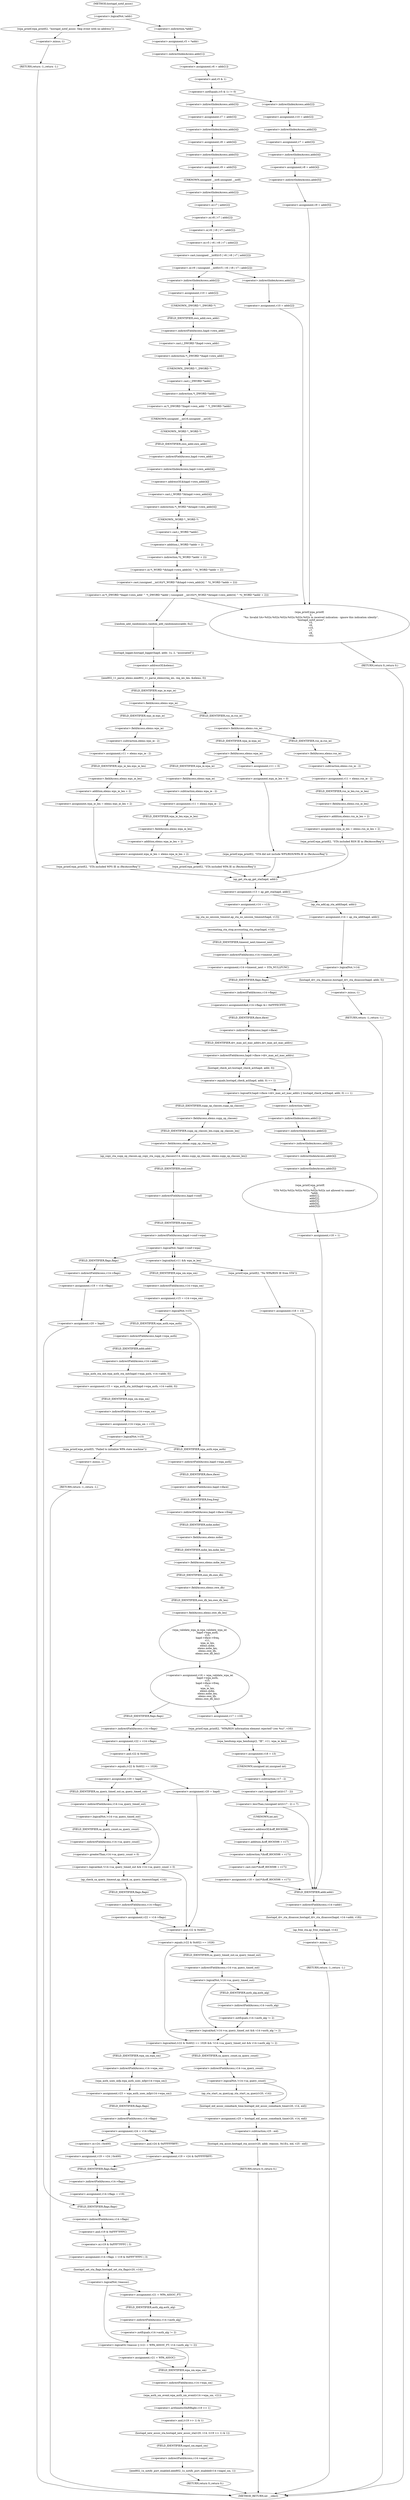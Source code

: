 digraph hostapd_notif_assoc {  
"1000155" [label = "(<operator>.logicalNot,!addr)" ]
"1000158" [label = "(wpa_printf,wpa_printf(2, \"hostapd_notif_assoc: Skip event with no address\"))" ]
"1000161" [label = "(RETURN,return -1;,return -1;)" ]
"1000162" [label = "(<operator>.minus,-1)" ]
"1000164" [label = "(<operator>.assignment,v5 = *addr)" ]
"1000166" [label = "(<operator>.indirection,*addr)" ]
"1000168" [label = "(<operator>.assignment,v6 = addr[1])" ]
"1000170" [label = "(<operator>.indirectIndexAccess,addr[1])" ]
"1000174" [label = "(<operator>.notEquals,(v5 & 1) != 0)" ]
"1000175" [label = "(<operator>.and,v5 & 1)" ]
"1000180" [label = "(<operator>.assignment,v10 = addr[2])" ]
"1000182" [label = "(<operator>.indirectIndexAccess,addr[2])" ]
"1000185" [label = "(<operator>.assignment,v7 = addr[3])" ]
"1000187" [label = "(<operator>.indirectIndexAccess,addr[3])" ]
"1000190" [label = "(<operator>.assignment,v8 = addr[4])" ]
"1000192" [label = "(<operator>.indirectIndexAccess,addr[4])" ]
"1000195" [label = "(<operator>.assignment,v9 = addr[5])" ]
"1000197" [label = "(<operator>.indirectIndexAccess,addr[5])" ]
"1000202" [label = "(<operator>.assignment,v7 = addr[3])" ]
"1000204" [label = "(<operator>.indirectIndexAccess,addr[3])" ]
"1000207" [label = "(<operator>.assignment,v8 = addr[4])" ]
"1000209" [label = "(<operator>.indirectIndexAccess,addr[4])" ]
"1000212" [label = "(<operator>.assignment,v9 = addr[5])" ]
"1000214" [label = "(<operator>.indirectIndexAccess,addr[5])" ]
"1000218" [label = "(<operator>.or,v9 | (unsigned __int8)(v5 | v6 | v8 | v7 | addr[2]))" ]
"1000220" [label = "(<operator>.cast,(unsigned __int8)(v5 | v6 | v8 | v7 | addr[2]))" ]
"1000221" [label = "(UNKNOWN,unsigned __int8,unsigned __int8)" ]
"1000222" [label = "(<operator>.or,v5 | v6 | v8 | v7 | addr[2])" ]
"1000224" [label = "(<operator>.or,v6 | v8 | v7 | addr[2])" ]
"1000226" [label = "(<operator>.or,v8 | v7 | addr[2])" ]
"1000228" [label = "(<operator>.or,v7 | addr[2])" ]
"1000230" [label = "(<operator>.indirectIndexAccess,addr[2])" ]
"1000234" [label = "(<operator>.assignment,v10 = addr[2])" ]
"1000236" [label = "(<operator>.indirectIndexAccess,addr[2])" ]
"1000240" [label = "(<operator>.or,*(_DWORD *)hapd->own_addr ^ *(_DWORD *)addr | (unsigned __int16)(*(_WORD *)&hapd->own_addr[4] ^ *((_WORD *)addr + 2)))" ]
"1000241" [label = "(<operator>.or,*(_DWORD *)hapd->own_addr ^ *(_DWORD *)addr)" ]
"1000242" [label = "(<operator>.indirection,*(_DWORD *)hapd->own_addr)" ]
"1000243" [label = "(<operator>.cast,(_DWORD *)hapd->own_addr)" ]
"1000244" [label = "(UNKNOWN,_DWORD *,_DWORD *)" ]
"1000245" [label = "(<operator>.indirectFieldAccess,hapd->own_addr)" ]
"1000247" [label = "(FIELD_IDENTIFIER,own_addr,own_addr)" ]
"1000248" [label = "(<operator>.indirection,*(_DWORD *)addr)" ]
"1000249" [label = "(<operator>.cast,(_DWORD *)addr)" ]
"1000250" [label = "(UNKNOWN,_DWORD *,_DWORD *)" ]
"1000252" [label = "(<operator>.cast,(unsigned __int16)(*(_WORD *)&hapd->own_addr[4] ^ *((_WORD *)addr + 2)))" ]
"1000253" [label = "(UNKNOWN,unsigned __int16,unsigned __int16)" ]
"1000254" [label = "(<operator>.or,*(_WORD *)&hapd->own_addr[4] ^ *((_WORD *)addr + 2))" ]
"1000255" [label = "(<operator>.indirection,*(_WORD *)&hapd->own_addr[4])" ]
"1000256" [label = "(<operator>.cast,(_WORD *)&hapd->own_addr[4])" ]
"1000257" [label = "(UNKNOWN,_WORD *,_WORD *)" ]
"1000258" [label = "(<operator>.addressOf,&hapd->own_addr[4])" ]
"1000259" [label = "(<operator>.indirectIndexAccess,hapd->own_addr[4])" ]
"1000260" [label = "(<operator>.indirectFieldAccess,hapd->own_addr)" ]
"1000262" [label = "(FIELD_IDENTIFIER,own_addr,own_addr)" ]
"1000264" [label = "(<operator>.indirection,*((_WORD *)addr + 2))" ]
"1000265" [label = "(<operator>.addition,(_WORD *)addr + 2)" ]
"1000266" [label = "(<operator>.cast,(_WORD *)addr)" ]
"1000267" [label = "(UNKNOWN,_WORD *,_WORD *)" ]
"1000271" [label = "(random_add_randomness,random_add_randomness(addr, 6u))" ]
"1000274" [label = "(hostapd_logger,hostapd_logger(hapd, addr, 1u, 2, \"associated\"))" ]
"1000280" [label = "(ieee802_11_parse_elems,ieee802_11_parse_elems(req_ies, req_ies_len, &elems, 0))" ]
"1000283" [label = "(<operator>.addressOf,&elems)" ]
"1000287" [label = "(<operator>.fieldAccess,elems.wps_ie)" ]
"1000289" [label = "(FIELD_IDENTIFIER,wps_ie,wps_ie)" ]
"1000291" [label = "(<operator>.assignment,v11 = elems.wps_ie - 2)" ]
"1000293" [label = "(<operator>.subtraction,elems.wps_ie - 2)" ]
"1000294" [label = "(<operator>.fieldAccess,elems.wps_ie)" ]
"1000296" [label = "(FIELD_IDENTIFIER,wps_ie,wps_ie)" ]
"1000298" [label = "(<operator>.assignment,wpa_ie_len = elems.wps_ie_len + 2)" ]
"1000300" [label = "(<operator>.addition,elems.wps_ie_len + 2)" ]
"1000301" [label = "(<operator>.fieldAccess,elems.wps_ie_len)" ]
"1000303" [label = "(FIELD_IDENTIFIER,wps_ie_len,wps_ie_len)" ]
"1000305" [label = "(wpa_printf,wpa_printf(2, \"STA included WPS IE in (Re)AssocReq\"))" ]
"1000310" [label = "(<operator>.fieldAccess,elems.rsn_ie)" ]
"1000312" [label = "(FIELD_IDENTIFIER,rsn_ie,rsn_ie)" ]
"1000314" [label = "(<operator>.assignment,v11 = elems.rsn_ie - 2)" ]
"1000316" [label = "(<operator>.subtraction,elems.rsn_ie - 2)" ]
"1000317" [label = "(<operator>.fieldAccess,elems.rsn_ie)" ]
"1000319" [label = "(FIELD_IDENTIFIER,rsn_ie,rsn_ie)" ]
"1000321" [label = "(<operator>.assignment,wpa_ie_len = elems.rsn_ie_len + 2)" ]
"1000323" [label = "(<operator>.addition,elems.rsn_ie_len + 2)" ]
"1000324" [label = "(<operator>.fieldAccess,elems.rsn_ie_len)" ]
"1000326" [label = "(FIELD_IDENTIFIER,rsn_ie_len,rsn_ie_len)" ]
"1000328" [label = "(wpa_printf,wpa_printf(2, \"STA included RSN IE in (Re)AssocReq\"))" ]
"1000333" [label = "(<operator>.fieldAccess,elems.wpa_ie)" ]
"1000335" [label = "(FIELD_IDENTIFIER,wpa_ie,wpa_ie)" ]
"1000337" [label = "(<operator>.assignment,v11 = elems.wpa_ie - 2)" ]
"1000339" [label = "(<operator>.subtraction,elems.wpa_ie - 2)" ]
"1000340" [label = "(<operator>.fieldAccess,elems.wpa_ie)" ]
"1000342" [label = "(FIELD_IDENTIFIER,wpa_ie,wpa_ie)" ]
"1000344" [label = "(<operator>.assignment,wpa_ie_len = elems.wpa_ie_len + 2)" ]
"1000346" [label = "(<operator>.addition,elems.wpa_ie_len + 2)" ]
"1000347" [label = "(<operator>.fieldAccess,elems.wpa_ie_len)" ]
"1000349" [label = "(FIELD_IDENTIFIER,wpa_ie_len,wpa_ie_len)" ]
"1000351" [label = "(wpa_printf,wpa_printf(2, \"STA included WPA IE in (Re)AssocReq\"))" ]
"1000356" [label = "(<operator>.assignment,v11 = 0)" ]
"1000359" [label = "(<operator>.assignment,wpa_ie_len = 0)" ]
"1000362" [label = "(wpa_printf,wpa_printf(2, \"STA did not include WPS/RSN/WPA IE in (Re)AssocReq\"))" ]
"1000365" [label = "(<operator>.assignment,v13 = ap_get_sta(hapd, addr))" ]
"1000367" [label = "(ap_get_sta,ap_get_sta(hapd, addr))" ]
"1000373" [label = "(<operator>.assignment,v14 = v13)" ]
"1000376" [label = "(ap_sta_no_session_timeout,ap_sta_no_session_timeout(hapd, v13))" ]
"1000379" [label = "(accounting_sta_stop,accounting_sta_stop(hapd, v14))" ]
"1000382" [label = "(<operator>.assignment,v14->timeout_next = STA_NULLFUNC)" ]
"1000383" [label = "(<operator>.indirectFieldAccess,v14->timeout_next)" ]
"1000385" [label = "(FIELD_IDENTIFIER,timeout_next,timeout_next)" ]
"1000389" [label = "(<operator>.assignment,v14 = ap_sta_add(hapd, addr))" ]
"1000391" [label = "(ap_sta_add,ap_sta_add(hapd, addr))" ]
"1000395" [label = "(<operator>.logicalNot,!v14)" ]
"1000398" [label = "(hostapd_drv_sta_disassoc,hostapd_drv_sta_disassoc(hapd, addr, 5))" ]
"1000402" [label = "(RETURN,return -1;,return -1;)" ]
"1000403" [label = "(<operator>.minus,-1)" ]
"1000405" [label = "(<operators>.assignmentAnd,v14->flags &= 0xFFFECFFF)" ]
"1000406" [label = "(<operator>.indirectFieldAccess,v14->flags)" ]
"1000408" [label = "(FIELD_IDENTIFIER,flags,flags)" ]
"1000411" [label = "(<operator>.logicalOr,hapd->iface->drv_max_acl_mac_addrs || hostapd_check_acl(hapd, addr, 0) == 1)" ]
"1000412" [label = "(<operator>.indirectFieldAccess,hapd->iface->drv_max_acl_mac_addrs)" ]
"1000413" [label = "(<operator>.indirectFieldAccess,hapd->iface)" ]
"1000415" [label = "(FIELD_IDENTIFIER,iface,iface)" ]
"1000416" [label = "(FIELD_IDENTIFIER,drv_max_acl_mac_addrs,drv_max_acl_mac_addrs)" ]
"1000417" [label = "(<operator>.equals,hostapd_check_acl(hapd, addr, 0) == 1)" ]
"1000418" [label = "(hostapd_check_acl,hostapd_check_acl(hapd, addr, 0))" ]
"1000424" [label = "(ap_copy_sta_supp_op_classes,ap_copy_sta_supp_op_classes(v14, elems.supp_op_classes, elems.supp_op_classes_len))" ]
"1000426" [label = "(<operator>.fieldAccess,elems.supp_op_classes)" ]
"1000428" [label = "(FIELD_IDENTIFIER,supp_op_classes,supp_op_classes)" ]
"1000429" [label = "(<operator>.fieldAccess,elems.supp_op_classes_len)" ]
"1000431" [label = "(FIELD_IDENTIFIER,supp_op_classes_len,supp_op_classes_len)" ]
"1000433" [label = "(<operator>.logicalNot,!hapd->conf->wpa)" ]
"1000434" [label = "(<operator>.indirectFieldAccess,hapd->conf->wpa)" ]
"1000435" [label = "(<operator>.indirectFieldAccess,hapd->conf)" ]
"1000437" [label = "(FIELD_IDENTIFIER,conf,conf)" ]
"1000438" [label = "(FIELD_IDENTIFIER,wpa,wpa)" ]
"1000440" [label = "(<operator>.assignment,v19 = v14->flags)" ]
"1000442" [label = "(<operator>.indirectFieldAccess,v14->flags)" ]
"1000444" [label = "(FIELD_IDENTIFIER,flags,flags)" ]
"1000445" [label = "(<operator>.assignment,v20 = hapd)" ]
"1000449" [label = "(<operator>.assignment,v14->flags = v19 & 0xFFF7FFFC | 3)" ]
"1000450" [label = "(<operator>.indirectFieldAccess,v14->flags)" ]
"1000452" [label = "(FIELD_IDENTIFIER,flags,flags)" ]
"1000453" [label = "(<operator>.or,v19 & 0xFFF7FFFC | 3)" ]
"1000454" [label = "(<operator>.and,v19 & 0xFFF7FFFC)" ]
"1000458" [label = "(hostapd_set_sta_flags,hostapd_set_sta_flags(v20, v14))" ]
"1000462" [label = "(<operator>.logicalOr,!reassoc || (v21 = WPA_ASSOC_FT, v14->auth_alg != 2))" ]
"1000463" [label = "(<operator>.logicalNot,!reassoc)" ]
"1000466" [label = "(<operator>.assignment,v21 = WPA_ASSOC_FT)" ]
"1000469" [label = "(<operator>.notEquals,v14->auth_alg != 2)" ]
"1000470" [label = "(<operator>.indirectFieldAccess,v14->auth_alg)" ]
"1000472" [label = "(FIELD_IDENTIFIER,auth_alg,auth_alg)" ]
"1000474" [label = "(<operator>.assignment,v21 = WPA_ASSOC)" ]
"1000477" [label = "(wpa_auth_sm_event,wpa_auth_sm_event(v14->wpa_sm, v21))" ]
"1000478" [label = "(<operator>.indirectFieldAccess,v14->wpa_sm)" ]
"1000480" [label = "(FIELD_IDENTIFIER,wpa_sm,wpa_sm)" ]
"1000482" [label = "(hostapd_new_assoc_sta,hostapd_new_assoc_sta(v20, v14, (v19 >> 1) & 1))" ]
"1000485" [label = "(<operator>.and,(v19 >> 1) & 1)" ]
"1000486" [label = "(<operator>.arithmeticShiftRight,v19 >> 1)" ]
"1000490" [label = "(ieee802_1x_notify_port_enabled,ieee802_1x_notify_port_enabled(v14->eapol_sm, 1))" ]
"1000491" [label = "(<operator>.indirectFieldAccess,v14->eapol_sm)" ]
"1000493" [label = "(FIELD_IDENTIFIER,eapol_sm,eapol_sm)" ]
"1000495" [label = "(RETURN,return 0;,return 0;)" ]
"1000498" [label = "(<operator>.logicalAnd,v11 && wpa_ie_len)" ]
"1000502" [label = "(<operator>.assignment,v15 = v14->wpa_sm)" ]
"1000504" [label = "(<operator>.indirectFieldAccess,v14->wpa_sm)" ]
"1000506" [label = "(FIELD_IDENTIFIER,wpa_sm,wpa_sm)" ]
"1000508" [label = "(<operator>.logicalNot,!v15)" ]
"1000511" [label = "(<operator>.assignment,v15 = wpa_auth_sta_init(hapd->wpa_auth, v14->addr, 0))" ]
"1000513" [label = "(wpa_auth_sta_init,wpa_auth_sta_init(hapd->wpa_auth, v14->addr, 0))" ]
"1000514" [label = "(<operator>.indirectFieldAccess,hapd->wpa_auth)" ]
"1000516" [label = "(FIELD_IDENTIFIER,wpa_auth,wpa_auth)" ]
"1000517" [label = "(<operator>.indirectFieldAccess,v14->addr)" ]
"1000519" [label = "(FIELD_IDENTIFIER,addr,addr)" ]
"1000521" [label = "(<operator>.assignment,v14->wpa_sm = v15)" ]
"1000522" [label = "(<operator>.indirectFieldAccess,v14->wpa_sm)" ]
"1000524" [label = "(FIELD_IDENTIFIER,wpa_sm,wpa_sm)" ]
"1000527" [label = "(<operator>.logicalNot,!v15)" ]
"1000530" [label = "(wpa_printf,wpa_printf(5, \"Failed to initialize WPA state machine\"))" ]
"1000533" [label = "(RETURN,return -1;,return -1;)" ]
"1000534" [label = "(<operator>.minus,-1)" ]
"1000536" [label = "(<operator>.assignment,v16 = wpa_validate_wpa_ie(\n                    hapd->wpa_auth,\n                    v15,\n                    hapd->iface->freq,\n                    v11,\n                    wpa_ie_len,\n                    elems.mdie,\n                    elems.mdie_len,\n                    elems.owe_dh,\n                    elems.owe_dh_len))" ]
"1000538" [label = "(wpa_validate_wpa_ie,wpa_validate_wpa_ie(\n                    hapd->wpa_auth,\n                    v15,\n                    hapd->iface->freq,\n                    v11,\n                    wpa_ie_len,\n                    elems.mdie,\n                    elems.mdie_len,\n                    elems.owe_dh,\n                    elems.owe_dh_len))" ]
"1000539" [label = "(<operator>.indirectFieldAccess,hapd->wpa_auth)" ]
"1000541" [label = "(FIELD_IDENTIFIER,wpa_auth,wpa_auth)" ]
"1000543" [label = "(<operator>.indirectFieldAccess,hapd->iface->freq)" ]
"1000544" [label = "(<operator>.indirectFieldAccess,hapd->iface)" ]
"1000546" [label = "(FIELD_IDENTIFIER,iface,iface)" ]
"1000547" [label = "(FIELD_IDENTIFIER,freq,freq)" ]
"1000550" [label = "(<operator>.fieldAccess,elems.mdie)" ]
"1000552" [label = "(FIELD_IDENTIFIER,mdie,mdie)" ]
"1000553" [label = "(<operator>.fieldAccess,elems.mdie_len)" ]
"1000555" [label = "(FIELD_IDENTIFIER,mdie_len,mdie_len)" ]
"1000556" [label = "(<operator>.fieldAccess,elems.owe_dh)" ]
"1000558" [label = "(FIELD_IDENTIFIER,owe_dh,owe_dh)" ]
"1000559" [label = "(<operator>.fieldAccess,elems.owe_dh_len)" ]
"1000561" [label = "(FIELD_IDENTIFIER,owe_dh_len,owe_dh_len)" ]
"1000565" [label = "(<operator>.assignment,v17 = v16)" ]
"1000568" [label = "(wpa_printf,wpa_printf(2, \"WPA/RSN information element rejected? (res %u)\", v16))" ]
"1000572" [label = "(wpa_hexdump,wpa_hexdump(2, \"IE\", v11, wpa_ie_len))" ]
"1000577" [label = "(<operator>.assignment,v18 = 13)" ]
"1000581" [label = "(<operator>.lessThan,(unsigned int)(v17 - 2) < 7)" ]
"1000582" [label = "(<operator>.cast,(unsigned int)(v17 - 2))" ]
"1000583" [label = "(UNKNOWN,unsigned int,unsigned int)" ]
"1000584" [label = "(<operator>.subtraction,v17 - 2)" ]
"1000588" [label = "(<operator>.assignment,v18 = (int)*(&off_80C6598 + v17))" ]
"1000590" [label = "(<operator>.cast,(int)*(&off_80C6598 + v17))" ]
"1000591" [label = "(UNKNOWN,int,int)" ]
"1000592" [label = "(<operator>.indirection,*(&off_80C6598 + v17))" ]
"1000593" [label = "(<operator>.addition,&off_80C6598 + v17)" ]
"1000594" [label = "(<operator>.addressOf,&off_80C6598)" ]
"1000598" [label = "(<operator>.assignment,v22 = v14->flags)" ]
"1000600" [label = "(<operator>.indirectFieldAccess,v14->flags)" ]
"1000602" [label = "(FIELD_IDENTIFIER,flags,flags)" ]
"1000604" [label = "(<operator>.equals,(v22 & 0x402) == 1026)" ]
"1000605" [label = "(<operator>.and,v22 & 0x402)" ]
"1000610" [label = "(<operator>.assignment,v20 = hapd)" ]
"1000614" [label = "(<operator>.logicalAnd,!v14->sa_query_timed_out && v14->sa_query_count > 0)" ]
"1000615" [label = "(<operator>.logicalNot,!v14->sa_query_timed_out)" ]
"1000616" [label = "(<operator>.indirectFieldAccess,v14->sa_query_timed_out)" ]
"1000618" [label = "(FIELD_IDENTIFIER,sa_query_timed_out,sa_query_timed_out)" ]
"1000619" [label = "(<operator>.greaterThan,v14->sa_query_count > 0)" ]
"1000620" [label = "(<operator>.indirectFieldAccess,v14->sa_query_count)" ]
"1000622" [label = "(FIELD_IDENTIFIER,sa_query_count,sa_query_count)" ]
"1000625" [label = "(ap_check_sa_query_timeout,ap_check_sa_query_timeout(hapd, v14))" ]
"1000628" [label = "(<operator>.assignment,v22 = v14->flags)" ]
"1000630" [label = "(<operator>.indirectFieldAccess,v14->flags)" ]
"1000632" [label = "(FIELD_IDENTIFIER,flags,flags)" ]
"1000635" [label = "(<operator>.assignment,v20 = hapd)" ]
"1000639" [label = "(<operator>.logicalAnd,(v22 & 0x402) == 1026 && !v14->sa_query_timed_out && v14->auth_alg != 2)" ]
"1000640" [label = "(<operator>.equals,(v22 & 0x402) == 1026)" ]
"1000641" [label = "(<operator>.and,v22 & 0x402)" ]
"1000645" [label = "(<operator>.logicalAnd,!v14->sa_query_timed_out && v14->auth_alg != 2)" ]
"1000646" [label = "(<operator>.logicalNot,!v14->sa_query_timed_out)" ]
"1000647" [label = "(<operator>.indirectFieldAccess,v14->sa_query_timed_out)" ]
"1000649" [label = "(FIELD_IDENTIFIER,sa_query_timed_out,sa_query_timed_out)" ]
"1000650" [label = "(<operator>.notEquals,v14->auth_alg != 2)" ]
"1000651" [label = "(<operator>.indirectFieldAccess,v14->auth_alg)" ]
"1000653" [label = "(FIELD_IDENTIFIER,auth_alg,auth_alg)" ]
"1000657" [label = "(<operator>.logicalNot,!v14->sa_query_count)" ]
"1000658" [label = "(<operator>.indirectFieldAccess,v14->sa_query_count)" ]
"1000660" [label = "(FIELD_IDENTIFIER,sa_query_count,sa_query_count)" ]
"1000661" [label = "(ap_sta_start_sa_query,ap_sta_start_sa_query(v20, v14))" ]
"1000664" [label = "(<operator>.assignment,v25 = hostapd_eid_assoc_comeback_time(v20, v14, eid))" ]
"1000666" [label = "(hostapd_eid_assoc_comeback_time,hostapd_eid_assoc_comeback_time(v20, v14, eid))" ]
"1000670" [label = "(hostapd_sta_assoc,hostapd_sta_assoc(v20, addr, reassoc, 0x1Eu, eid, v25 - eid))" ]
"1000676" [label = "(<operator>.subtraction,v25 - eid)" ]
"1000679" [label = "(RETURN,return 0;,return 0;)" ]
"1000681" [label = "(<operator>.assignment,v23 = wpa_auth_uses_mfp(v14->wpa_sm))" ]
"1000683" [label = "(wpa_auth_uses_mfp,wpa_auth_uses_mfp(v14->wpa_sm))" ]
"1000684" [label = "(<operator>.indirectFieldAccess,v14->wpa_sm)" ]
"1000686" [label = "(FIELD_IDENTIFIER,wpa_sm,wpa_sm)" ]
"1000687" [label = "(<operator>.assignment,v24 = v14->flags)" ]
"1000689" [label = "(<operator>.indirectFieldAccess,v14->flags)" ]
"1000691" [label = "(FIELD_IDENTIFIER,flags,flags)" ]
"1000694" [label = "(<operator>.assignment,v19 = v24 | 0x400)" ]
"1000696" [label = "(<operator>.or,v24 | 0x400)" ]
"1000700" [label = "(<operator>.assignment,v19 = v24 & 0xFFFFFBFF)" ]
"1000702" [label = "(<operator>.and,v24 & 0xFFFFFBFF)" ]
"1000705" [label = "(<operator>.assignment,v14->flags = v19)" ]
"1000706" [label = "(<operator>.indirectFieldAccess,v14->flags)" ]
"1000708" [label = "(FIELD_IDENTIFIER,flags,flags)" ]
"1000711" [label = "(wpa_printf,wpa_printf(2, \"No WPA/RSN IE from STA\"))" ]
"1000714" [label = "(<operator>.assignment,v18 = 13)" ]
"1000719" [label = "(wpa_printf,wpa_printf(\n            3,\n            \"STA %02x:%02x:%02x:%02x:%02x:%02x not allowed to connect\",\n            *addr,\n            addr[1],\n            addr[2],\n            addr[3],\n            addr[4],\n            addr[5]))" ]
"1000722" [label = "(<operator>.indirection,*addr)" ]
"1000724" [label = "(<operator>.indirectIndexAccess,addr[1])" ]
"1000727" [label = "(<operator>.indirectIndexAccess,addr[2])" ]
"1000730" [label = "(<operator>.indirectIndexAccess,addr[3])" ]
"1000733" [label = "(<operator>.indirectIndexAccess,addr[4])" ]
"1000736" [label = "(<operator>.indirectIndexAccess,addr[5])" ]
"1000739" [label = "(<operator>.assignment,v18 = 1)" ]
"1000743" [label = "(hostapd_drv_sta_disassoc,hostapd_drv_sta_disassoc(hapd, v14->addr, v18))" ]
"1000745" [label = "(<operator>.indirectFieldAccess,v14->addr)" ]
"1000747" [label = "(FIELD_IDENTIFIER,addr,addr)" ]
"1000749" [label = "(ap_free_sta,ap_free_sta(hapd, v14))" ]
"1000752" [label = "(RETURN,return -1;,return -1;)" ]
"1000753" [label = "(<operator>.minus,-1)" ]
"1000757" [label = "(<operator>.assignment,v10 = addr[2])" ]
"1000759" [label = "(<operator>.indirectIndexAccess,addr[2])" ]
"1000762" [label = "(wpa_printf,wpa_printf(\n    2,\n    \"%s: Invalid SA=%02x:%02x:%02x:%02x:%02x:%02x in received indication - ignore this indication silently\",\n    \"hostapd_notif_assoc\",\n    v5,\n    v6,\n    v10,\n    v7,\n    v8,\n    v9))" ]
"1000772" [label = "(RETURN,return 0;,return 0;)" ]
"1000124" [label = "(METHOD,hostapd_notif_assoc)" ]
"1000774" [label = "(METHOD_RETURN,int __cdecl)" ]
  "1000155" -> "1000158" 
  "1000155" -> "1000166" 
  "1000158" -> "1000162" 
  "1000161" -> "1000774" 
  "1000162" -> "1000161" 
  "1000164" -> "1000170" 
  "1000166" -> "1000164" 
  "1000168" -> "1000175" 
  "1000170" -> "1000168" 
  "1000174" -> "1000182" 
  "1000174" -> "1000204" 
  "1000175" -> "1000174" 
  "1000180" -> "1000187" 
  "1000182" -> "1000180" 
  "1000185" -> "1000192" 
  "1000187" -> "1000185" 
  "1000190" -> "1000197" 
  "1000192" -> "1000190" 
  "1000195" -> "1000762" 
  "1000197" -> "1000195" 
  "1000202" -> "1000209" 
  "1000204" -> "1000202" 
  "1000207" -> "1000214" 
  "1000209" -> "1000207" 
  "1000212" -> "1000221" 
  "1000214" -> "1000212" 
  "1000218" -> "1000236" 
  "1000218" -> "1000759" 
  "1000220" -> "1000218" 
  "1000221" -> "1000230" 
  "1000222" -> "1000220" 
  "1000224" -> "1000222" 
  "1000226" -> "1000224" 
  "1000228" -> "1000226" 
  "1000230" -> "1000228" 
  "1000234" -> "1000244" 
  "1000236" -> "1000234" 
  "1000240" -> "1000271" 
  "1000240" -> "1000762" 
  "1000241" -> "1000253" 
  "1000242" -> "1000250" 
  "1000243" -> "1000242" 
  "1000244" -> "1000247" 
  "1000245" -> "1000243" 
  "1000247" -> "1000245" 
  "1000248" -> "1000241" 
  "1000249" -> "1000248" 
  "1000250" -> "1000249" 
  "1000252" -> "1000240" 
  "1000253" -> "1000257" 
  "1000254" -> "1000252" 
  "1000255" -> "1000267" 
  "1000256" -> "1000255" 
  "1000257" -> "1000262" 
  "1000258" -> "1000256" 
  "1000259" -> "1000258" 
  "1000260" -> "1000259" 
  "1000262" -> "1000260" 
  "1000264" -> "1000254" 
  "1000265" -> "1000264" 
  "1000266" -> "1000265" 
  "1000267" -> "1000266" 
  "1000271" -> "1000274" 
  "1000274" -> "1000283" 
  "1000280" -> "1000289" 
  "1000283" -> "1000280" 
  "1000287" -> "1000296" 
  "1000287" -> "1000312" 
  "1000289" -> "1000287" 
  "1000291" -> "1000303" 
  "1000293" -> "1000291" 
  "1000294" -> "1000293" 
  "1000296" -> "1000294" 
  "1000298" -> "1000305" 
  "1000300" -> "1000298" 
  "1000301" -> "1000300" 
  "1000303" -> "1000301" 
  "1000305" -> "1000367" 
  "1000310" -> "1000319" 
  "1000310" -> "1000335" 
  "1000312" -> "1000310" 
  "1000314" -> "1000326" 
  "1000316" -> "1000314" 
  "1000317" -> "1000316" 
  "1000319" -> "1000317" 
  "1000321" -> "1000328" 
  "1000323" -> "1000321" 
  "1000324" -> "1000323" 
  "1000326" -> "1000324" 
  "1000328" -> "1000367" 
  "1000333" -> "1000342" 
  "1000333" -> "1000356" 
  "1000335" -> "1000333" 
  "1000337" -> "1000349" 
  "1000339" -> "1000337" 
  "1000340" -> "1000339" 
  "1000342" -> "1000340" 
  "1000344" -> "1000351" 
  "1000346" -> "1000344" 
  "1000347" -> "1000346" 
  "1000349" -> "1000347" 
  "1000351" -> "1000367" 
  "1000356" -> "1000359" 
  "1000359" -> "1000362" 
  "1000362" -> "1000367" 
  "1000365" -> "1000373" 
  "1000365" -> "1000391" 
  "1000367" -> "1000365" 
  "1000373" -> "1000376" 
  "1000376" -> "1000379" 
  "1000379" -> "1000385" 
  "1000382" -> "1000408" 
  "1000383" -> "1000382" 
  "1000385" -> "1000383" 
  "1000389" -> "1000395" 
  "1000391" -> "1000389" 
  "1000395" -> "1000398" 
  "1000395" -> "1000408" 
  "1000398" -> "1000403" 
  "1000402" -> "1000774" 
  "1000403" -> "1000402" 
  "1000405" -> "1000415" 
  "1000406" -> "1000405" 
  "1000408" -> "1000406" 
  "1000411" -> "1000428" 
  "1000411" -> "1000722" 
  "1000412" -> "1000411" 
  "1000412" -> "1000418" 
  "1000413" -> "1000416" 
  "1000415" -> "1000413" 
  "1000416" -> "1000412" 
  "1000417" -> "1000411" 
  "1000418" -> "1000417" 
  "1000424" -> "1000437" 
  "1000426" -> "1000431" 
  "1000428" -> "1000426" 
  "1000429" -> "1000424" 
  "1000431" -> "1000429" 
  "1000433" -> "1000444" 
  "1000433" -> "1000498" 
  "1000433" -> "1000498" 
  "1000434" -> "1000433" 
  "1000435" -> "1000438" 
  "1000437" -> "1000435" 
  "1000438" -> "1000434" 
  "1000440" -> "1000445" 
  "1000442" -> "1000440" 
  "1000444" -> "1000442" 
  "1000445" -> "1000452" 
  "1000449" -> "1000458" 
  "1000450" -> "1000454" 
  "1000452" -> "1000450" 
  "1000453" -> "1000449" 
  "1000454" -> "1000453" 
  "1000458" -> "1000463" 
  "1000462" -> "1000474" 
  "1000462" -> "1000480" 
  "1000463" -> "1000462" 
  "1000463" -> "1000466" 
  "1000466" -> "1000472" 
  "1000469" -> "1000462" 
  "1000470" -> "1000469" 
  "1000472" -> "1000470" 
  "1000474" -> "1000480" 
  "1000477" -> "1000486" 
  "1000478" -> "1000477" 
  "1000480" -> "1000478" 
  "1000482" -> "1000493" 
  "1000485" -> "1000482" 
  "1000486" -> "1000485" 
  "1000490" -> "1000495" 
  "1000491" -> "1000490" 
  "1000493" -> "1000491" 
  "1000495" -> "1000774" 
  "1000498" -> "1000506" 
  "1000498" -> "1000711" 
  "1000502" -> "1000508" 
  "1000504" -> "1000502" 
  "1000506" -> "1000504" 
  "1000508" -> "1000516" 
  "1000508" -> "1000541" 
  "1000511" -> "1000524" 
  "1000513" -> "1000511" 
  "1000514" -> "1000519" 
  "1000516" -> "1000514" 
  "1000517" -> "1000513" 
  "1000519" -> "1000517" 
  "1000521" -> "1000527" 
  "1000522" -> "1000521" 
  "1000524" -> "1000522" 
  "1000527" -> "1000530" 
  "1000527" -> "1000541" 
  "1000530" -> "1000534" 
  "1000533" -> "1000774" 
  "1000534" -> "1000533" 
  "1000536" -> "1000565" 
  "1000536" -> "1000602" 
  "1000538" -> "1000536" 
  "1000539" -> "1000546" 
  "1000541" -> "1000539" 
  "1000543" -> "1000552" 
  "1000544" -> "1000547" 
  "1000546" -> "1000544" 
  "1000547" -> "1000543" 
  "1000550" -> "1000555" 
  "1000552" -> "1000550" 
  "1000553" -> "1000558" 
  "1000555" -> "1000553" 
  "1000556" -> "1000561" 
  "1000558" -> "1000556" 
  "1000559" -> "1000538" 
  "1000561" -> "1000559" 
  "1000565" -> "1000568" 
  "1000568" -> "1000572" 
  "1000572" -> "1000577" 
  "1000577" -> "1000583" 
  "1000581" -> "1000591" 
  "1000581" -> "1000747" 
  "1000582" -> "1000581" 
  "1000583" -> "1000584" 
  "1000584" -> "1000582" 
  "1000588" -> "1000747" 
  "1000590" -> "1000588" 
  "1000591" -> "1000594" 
  "1000592" -> "1000590" 
  "1000593" -> "1000592" 
  "1000594" -> "1000593" 
  "1000598" -> "1000605" 
  "1000600" -> "1000598" 
  "1000602" -> "1000600" 
  "1000604" -> "1000610" 
  "1000604" -> "1000635" 
  "1000605" -> "1000604" 
  "1000610" -> "1000618" 
  "1000614" -> "1000625" 
  "1000614" -> "1000641" 
  "1000615" -> "1000614" 
  "1000615" -> "1000622" 
  "1000616" -> "1000615" 
  "1000618" -> "1000616" 
  "1000619" -> "1000614" 
  "1000620" -> "1000619" 
  "1000622" -> "1000620" 
  "1000625" -> "1000632" 
  "1000628" -> "1000641" 
  "1000630" -> "1000628" 
  "1000632" -> "1000630" 
  "1000635" -> "1000641" 
  "1000639" -> "1000660" 
  "1000639" -> "1000686" 
  "1000640" -> "1000639" 
  "1000640" -> "1000649" 
  "1000641" -> "1000640" 
  "1000645" -> "1000639" 
  "1000646" -> "1000645" 
  "1000646" -> "1000653" 
  "1000647" -> "1000646" 
  "1000649" -> "1000647" 
  "1000650" -> "1000645" 
  "1000651" -> "1000650" 
  "1000653" -> "1000651" 
  "1000657" -> "1000661" 
  "1000657" -> "1000666" 
  "1000658" -> "1000657" 
  "1000660" -> "1000658" 
  "1000661" -> "1000666" 
  "1000664" -> "1000676" 
  "1000666" -> "1000664" 
  "1000670" -> "1000679" 
  "1000676" -> "1000670" 
  "1000679" -> "1000774" 
  "1000681" -> "1000691" 
  "1000683" -> "1000681" 
  "1000684" -> "1000683" 
  "1000686" -> "1000684" 
  "1000687" -> "1000696" 
  "1000687" -> "1000702" 
  "1000689" -> "1000687" 
  "1000691" -> "1000689" 
  "1000694" -> "1000708" 
  "1000696" -> "1000694" 
  "1000700" -> "1000708" 
  "1000702" -> "1000700" 
  "1000705" -> "1000452" 
  "1000706" -> "1000705" 
  "1000708" -> "1000706" 
  "1000711" -> "1000714" 
  "1000714" -> "1000747" 
  "1000719" -> "1000739" 
  "1000722" -> "1000724" 
  "1000724" -> "1000727" 
  "1000727" -> "1000730" 
  "1000730" -> "1000733" 
  "1000733" -> "1000736" 
  "1000736" -> "1000719" 
  "1000739" -> "1000747" 
  "1000743" -> "1000749" 
  "1000745" -> "1000743" 
  "1000747" -> "1000745" 
  "1000749" -> "1000753" 
  "1000752" -> "1000774" 
  "1000753" -> "1000752" 
  "1000757" -> "1000762" 
  "1000759" -> "1000757" 
  "1000762" -> "1000772" 
  "1000772" -> "1000774" 
  "1000124" -> "1000155" 
}
